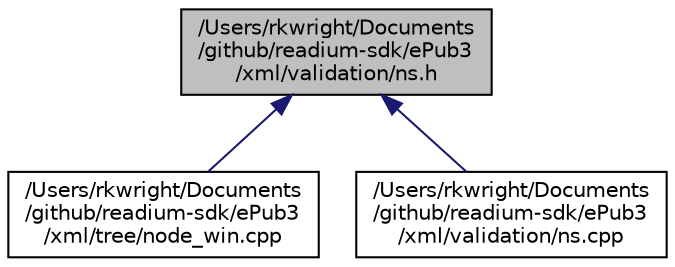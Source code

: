 digraph "/Users/rkwright/Documents/github/readium-sdk/ePub3/xml/validation/ns.h"
{
  edge [fontname="Helvetica",fontsize="10",labelfontname="Helvetica",labelfontsize="10"];
  node [fontname="Helvetica",fontsize="10",shape=record];
  Node1 [label="/Users/rkwright/Documents\l/github/readium-sdk/ePub3\l/xml/validation/ns.h",height=0.2,width=0.4,color="black", fillcolor="grey75", style="filled" fontcolor="black"];
  Node1 -> Node2 [dir="back",color="midnightblue",fontsize="10",style="solid",fontname="Helvetica"];
  Node2 [label="/Users/rkwright/Documents\l/github/readium-sdk/ePub3\l/xml/tree/node_win.cpp",height=0.2,width=0.4,color="black", fillcolor="white", style="filled",URL="$node__win_8cpp.xhtml"];
  Node1 -> Node3 [dir="back",color="midnightblue",fontsize="10",style="solid",fontname="Helvetica"];
  Node3 [label="/Users/rkwright/Documents\l/github/readium-sdk/ePub3\l/xml/validation/ns.cpp",height=0.2,width=0.4,color="black", fillcolor="white", style="filled",URL="$ns_8cpp.xhtml"];
}
